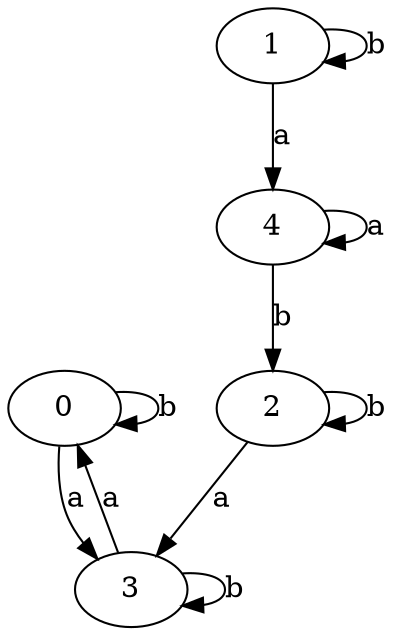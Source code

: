 digraph {
 ranksep=0.5;
 d2tdocpreamble = "\usetikzlibrary{automata}";
 d2tfigpreamble = "\tikzstyle{every state}= [ draw=blue!50,very thick,fill=blue!20]  \tikzstyle{auto}= [fill=white]";
 node [style="state"];
 edge [lblstyle="auto",topath="bend right", len=4  ]
  "0" [label="0",style = "state, initial"];
  "1" [label="1",];
  "2" [label="2",];
  "3" [label="3",];
  "4" [label="4",style = "state, accepting"];
  "0" -> "0" [label="b",topath="loop above"];
  "0" -> "3" [label="a"];
  "1" -> "1" [label="b",topath="loop above"];
  "1" -> "4" [label="a"];
  "2" -> "2" [label="b",topath="loop above"];
  "2" -> "3" [label="a"];
  "3" -> "0" [label="a"];
  "3" -> "3" [label="b",topath="loop above"];
  "4" -> "2" [label="b"];
  "4" -> "4" [label="a",topath="loop above"];
}